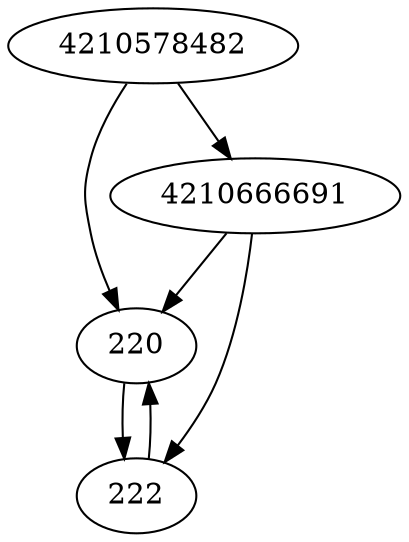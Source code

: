 strict digraph  {
4210578482;
4210666691;
220;
222;
4210578482 -> 220;
4210578482 -> 4210666691;
4210666691 -> 220;
4210666691 -> 222;
220 -> 222;
222 -> 220;
}

